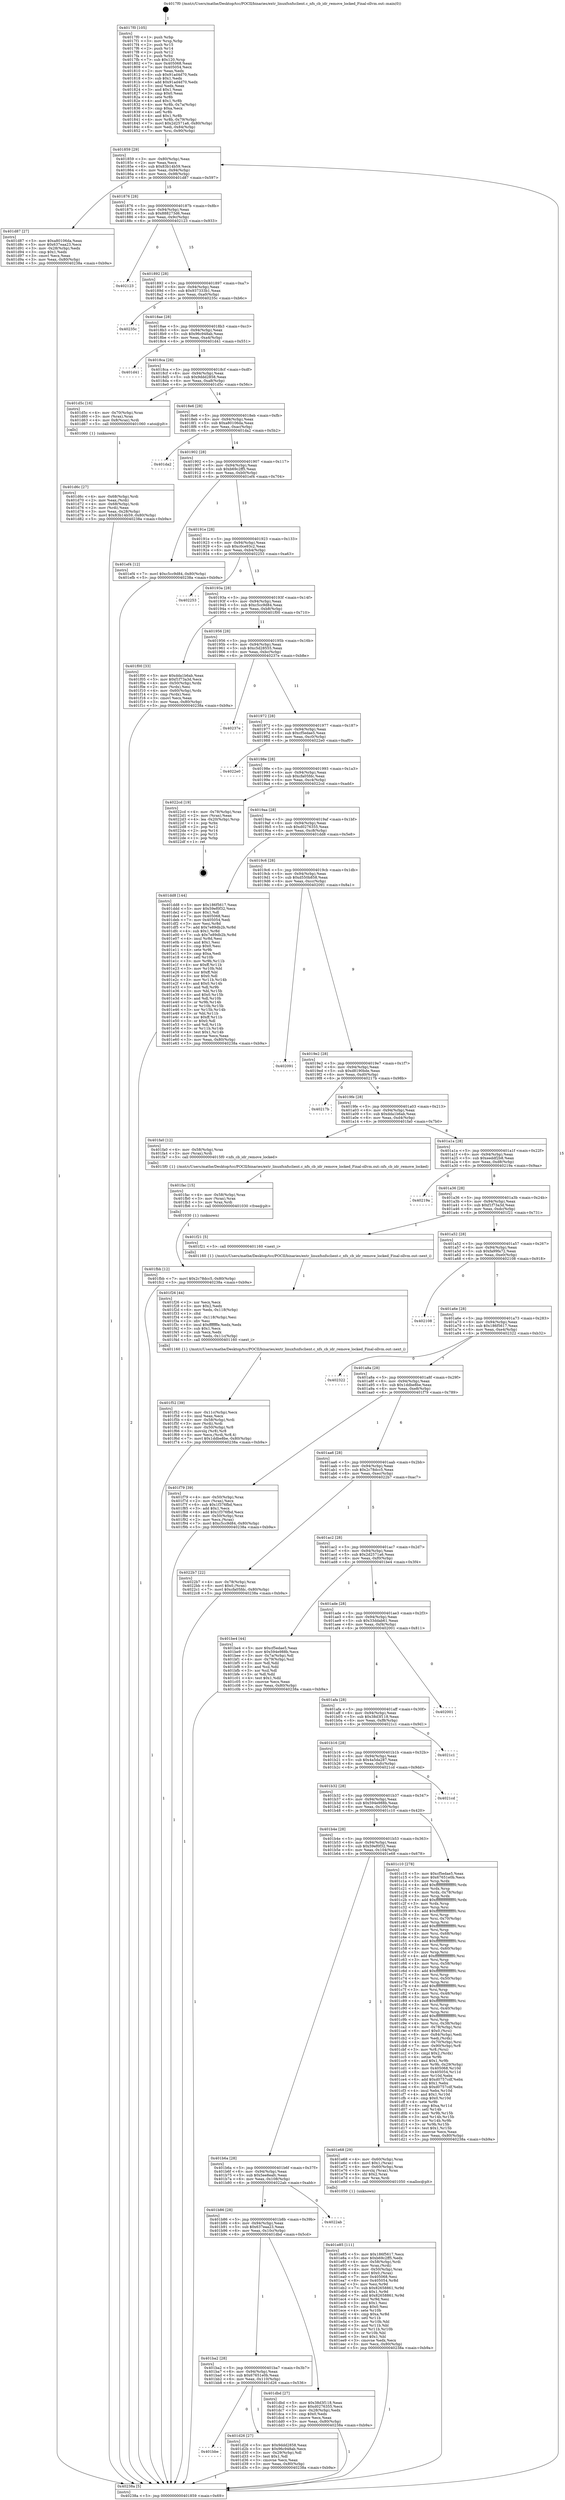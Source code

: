 digraph "0x4017f0" {
  label = "0x4017f0 (/mnt/c/Users/mathe/Desktop/tcc/POCII/binaries/extr_linuxfsnfsclient.c_nfs_cb_idr_remove_locked_Final-ollvm.out::main(0))"
  labelloc = "t"
  node[shape=record]

  Entry [label="",width=0.3,height=0.3,shape=circle,fillcolor=black,style=filled]
  "0x401859" [label="{
     0x401859 [29]\l
     | [instrs]\l
     &nbsp;&nbsp;0x401859 \<+3\>: mov -0x80(%rbp),%eax\l
     &nbsp;&nbsp;0x40185c \<+2\>: mov %eax,%ecx\l
     &nbsp;&nbsp;0x40185e \<+6\>: sub $0x83b14b59,%ecx\l
     &nbsp;&nbsp;0x401864 \<+6\>: mov %eax,-0x94(%rbp)\l
     &nbsp;&nbsp;0x40186a \<+6\>: mov %ecx,-0x98(%rbp)\l
     &nbsp;&nbsp;0x401870 \<+6\>: je 0000000000401d87 \<main+0x597\>\l
  }"]
  "0x401d87" [label="{
     0x401d87 [27]\l
     | [instrs]\l
     &nbsp;&nbsp;0x401d87 \<+5\>: mov $0xa80106da,%eax\l
     &nbsp;&nbsp;0x401d8c \<+5\>: mov $0x637eaa23,%ecx\l
     &nbsp;&nbsp;0x401d91 \<+3\>: mov -0x28(%rbp),%edx\l
     &nbsp;&nbsp;0x401d94 \<+3\>: cmp $0x1,%edx\l
     &nbsp;&nbsp;0x401d97 \<+3\>: cmovl %ecx,%eax\l
     &nbsp;&nbsp;0x401d9a \<+3\>: mov %eax,-0x80(%rbp)\l
     &nbsp;&nbsp;0x401d9d \<+5\>: jmp 000000000040238a \<main+0xb9a\>\l
  }"]
  "0x401876" [label="{
     0x401876 [28]\l
     | [instrs]\l
     &nbsp;&nbsp;0x401876 \<+5\>: jmp 000000000040187b \<main+0x8b\>\l
     &nbsp;&nbsp;0x40187b \<+6\>: mov -0x94(%rbp),%eax\l
     &nbsp;&nbsp;0x401881 \<+5\>: sub $0x888273d6,%eax\l
     &nbsp;&nbsp;0x401886 \<+6\>: mov %eax,-0x9c(%rbp)\l
     &nbsp;&nbsp;0x40188c \<+6\>: je 0000000000402123 \<main+0x933\>\l
  }"]
  Exit [label="",width=0.3,height=0.3,shape=circle,fillcolor=black,style=filled,peripheries=2]
  "0x402123" [label="{
     0x402123\l
  }", style=dashed]
  "0x401892" [label="{
     0x401892 [28]\l
     | [instrs]\l
     &nbsp;&nbsp;0x401892 \<+5\>: jmp 0000000000401897 \<main+0xa7\>\l
     &nbsp;&nbsp;0x401897 \<+6\>: mov -0x94(%rbp),%eax\l
     &nbsp;&nbsp;0x40189d \<+5\>: sub $0x937333b1,%eax\l
     &nbsp;&nbsp;0x4018a2 \<+6\>: mov %eax,-0xa0(%rbp)\l
     &nbsp;&nbsp;0x4018a8 \<+6\>: je 000000000040235c \<main+0xb6c\>\l
  }"]
  "0x401fbb" [label="{
     0x401fbb [12]\l
     | [instrs]\l
     &nbsp;&nbsp;0x401fbb \<+7\>: movl $0x2c78dcc5,-0x80(%rbp)\l
     &nbsp;&nbsp;0x401fc2 \<+5\>: jmp 000000000040238a \<main+0xb9a\>\l
  }"]
  "0x40235c" [label="{
     0x40235c\l
  }", style=dashed]
  "0x4018ae" [label="{
     0x4018ae [28]\l
     | [instrs]\l
     &nbsp;&nbsp;0x4018ae \<+5\>: jmp 00000000004018b3 \<main+0xc3\>\l
     &nbsp;&nbsp;0x4018b3 \<+6\>: mov -0x94(%rbp),%eax\l
     &nbsp;&nbsp;0x4018b9 \<+5\>: sub $0x96c948ab,%eax\l
     &nbsp;&nbsp;0x4018be \<+6\>: mov %eax,-0xa4(%rbp)\l
     &nbsp;&nbsp;0x4018c4 \<+6\>: je 0000000000401d41 \<main+0x551\>\l
  }"]
  "0x401fac" [label="{
     0x401fac [15]\l
     | [instrs]\l
     &nbsp;&nbsp;0x401fac \<+4\>: mov -0x58(%rbp),%rax\l
     &nbsp;&nbsp;0x401fb0 \<+3\>: mov (%rax),%rax\l
     &nbsp;&nbsp;0x401fb3 \<+3\>: mov %rax,%rdi\l
     &nbsp;&nbsp;0x401fb6 \<+5\>: call 0000000000401030 \<free@plt\>\l
     | [calls]\l
     &nbsp;&nbsp;0x401030 \{1\} (unknown)\l
  }"]
  "0x401d41" [label="{
     0x401d41\l
  }", style=dashed]
  "0x4018ca" [label="{
     0x4018ca [28]\l
     | [instrs]\l
     &nbsp;&nbsp;0x4018ca \<+5\>: jmp 00000000004018cf \<main+0xdf\>\l
     &nbsp;&nbsp;0x4018cf \<+6\>: mov -0x94(%rbp),%eax\l
     &nbsp;&nbsp;0x4018d5 \<+5\>: sub $0x9ddd2858,%eax\l
     &nbsp;&nbsp;0x4018da \<+6\>: mov %eax,-0xa8(%rbp)\l
     &nbsp;&nbsp;0x4018e0 \<+6\>: je 0000000000401d5c \<main+0x56c\>\l
  }"]
  "0x401f52" [label="{
     0x401f52 [39]\l
     | [instrs]\l
     &nbsp;&nbsp;0x401f52 \<+6\>: mov -0x11c(%rbp),%ecx\l
     &nbsp;&nbsp;0x401f58 \<+3\>: imul %eax,%ecx\l
     &nbsp;&nbsp;0x401f5b \<+4\>: mov -0x58(%rbp),%rdi\l
     &nbsp;&nbsp;0x401f5f \<+3\>: mov (%rdi),%rdi\l
     &nbsp;&nbsp;0x401f62 \<+4\>: mov -0x50(%rbp),%r8\l
     &nbsp;&nbsp;0x401f66 \<+3\>: movslq (%r8),%r8\l
     &nbsp;&nbsp;0x401f69 \<+4\>: mov %ecx,(%rdi,%r8,4)\l
     &nbsp;&nbsp;0x401f6d \<+7\>: movl $0x1ddbe8be,-0x80(%rbp)\l
     &nbsp;&nbsp;0x401f74 \<+5\>: jmp 000000000040238a \<main+0xb9a\>\l
  }"]
  "0x401d5c" [label="{
     0x401d5c [16]\l
     | [instrs]\l
     &nbsp;&nbsp;0x401d5c \<+4\>: mov -0x70(%rbp),%rax\l
     &nbsp;&nbsp;0x401d60 \<+3\>: mov (%rax),%rax\l
     &nbsp;&nbsp;0x401d63 \<+4\>: mov 0x8(%rax),%rdi\l
     &nbsp;&nbsp;0x401d67 \<+5\>: call 0000000000401060 \<atoi@plt\>\l
     | [calls]\l
     &nbsp;&nbsp;0x401060 \{1\} (unknown)\l
  }"]
  "0x4018e6" [label="{
     0x4018e6 [28]\l
     | [instrs]\l
     &nbsp;&nbsp;0x4018e6 \<+5\>: jmp 00000000004018eb \<main+0xfb\>\l
     &nbsp;&nbsp;0x4018eb \<+6\>: mov -0x94(%rbp),%eax\l
     &nbsp;&nbsp;0x4018f1 \<+5\>: sub $0xa80106da,%eax\l
     &nbsp;&nbsp;0x4018f6 \<+6\>: mov %eax,-0xac(%rbp)\l
     &nbsp;&nbsp;0x4018fc \<+6\>: je 0000000000401da2 \<main+0x5b2\>\l
  }"]
  "0x401f26" [label="{
     0x401f26 [44]\l
     | [instrs]\l
     &nbsp;&nbsp;0x401f26 \<+2\>: xor %ecx,%ecx\l
     &nbsp;&nbsp;0x401f28 \<+5\>: mov $0x2,%edx\l
     &nbsp;&nbsp;0x401f2d \<+6\>: mov %edx,-0x118(%rbp)\l
     &nbsp;&nbsp;0x401f33 \<+1\>: cltd\l
     &nbsp;&nbsp;0x401f34 \<+6\>: mov -0x118(%rbp),%esi\l
     &nbsp;&nbsp;0x401f3a \<+2\>: idiv %esi\l
     &nbsp;&nbsp;0x401f3c \<+6\>: imul $0xfffffffe,%edx,%edx\l
     &nbsp;&nbsp;0x401f42 \<+3\>: sub $0x1,%ecx\l
     &nbsp;&nbsp;0x401f45 \<+2\>: sub %ecx,%edx\l
     &nbsp;&nbsp;0x401f47 \<+6\>: mov %edx,-0x11c(%rbp)\l
     &nbsp;&nbsp;0x401f4d \<+5\>: call 0000000000401160 \<next_i\>\l
     | [calls]\l
     &nbsp;&nbsp;0x401160 \{1\} (/mnt/c/Users/mathe/Desktop/tcc/POCII/binaries/extr_linuxfsnfsclient.c_nfs_cb_idr_remove_locked_Final-ollvm.out::next_i)\l
  }"]
  "0x401da2" [label="{
     0x401da2\l
  }", style=dashed]
  "0x401902" [label="{
     0x401902 [28]\l
     | [instrs]\l
     &nbsp;&nbsp;0x401902 \<+5\>: jmp 0000000000401907 \<main+0x117\>\l
     &nbsp;&nbsp;0x401907 \<+6\>: mov -0x94(%rbp),%eax\l
     &nbsp;&nbsp;0x40190d \<+5\>: sub $0xb69c2ff5,%eax\l
     &nbsp;&nbsp;0x401912 \<+6\>: mov %eax,-0xb0(%rbp)\l
     &nbsp;&nbsp;0x401918 \<+6\>: je 0000000000401ef4 \<main+0x704\>\l
  }"]
  "0x401e85" [label="{
     0x401e85 [111]\l
     | [instrs]\l
     &nbsp;&nbsp;0x401e85 \<+5\>: mov $0x186f5617,%ecx\l
     &nbsp;&nbsp;0x401e8a \<+5\>: mov $0xb69c2ff5,%edx\l
     &nbsp;&nbsp;0x401e8f \<+4\>: mov -0x58(%rbp),%rdi\l
     &nbsp;&nbsp;0x401e93 \<+3\>: mov %rax,(%rdi)\l
     &nbsp;&nbsp;0x401e96 \<+4\>: mov -0x50(%rbp),%rax\l
     &nbsp;&nbsp;0x401e9a \<+6\>: movl $0x0,(%rax)\l
     &nbsp;&nbsp;0x401ea0 \<+7\>: mov 0x405068,%esi\l
     &nbsp;&nbsp;0x401ea7 \<+8\>: mov 0x405054,%r8d\l
     &nbsp;&nbsp;0x401eaf \<+3\>: mov %esi,%r9d\l
     &nbsp;&nbsp;0x401eb2 \<+7\>: sub $0x82658861,%r9d\l
     &nbsp;&nbsp;0x401eb9 \<+4\>: sub $0x1,%r9d\l
     &nbsp;&nbsp;0x401ebd \<+7\>: add $0x82658861,%r9d\l
     &nbsp;&nbsp;0x401ec4 \<+4\>: imul %r9d,%esi\l
     &nbsp;&nbsp;0x401ec8 \<+3\>: and $0x1,%esi\l
     &nbsp;&nbsp;0x401ecb \<+3\>: cmp $0x0,%esi\l
     &nbsp;&nbsp;0x401ece \<+4\>: sete %r10b\l
     &nbsp;&nbsp;0x401ed2 \<+4\>: cmp $0xa,%r8d\l
     &nbsp;&nbsp;0x401ed6 \<+4\>: setl %r11b\l
     &nbsp;&nbsp;0x401eda \<+3\>: mov %r10b,%bl\l
     &nbsp;&nbsp;0x401edd \<+3\>: and %r11b,%bl\l
     &nbsp;&nbsp;0x401ee0 \<+3\>: xor %r11b,%r10b\l
     &nbsp;&nbsp;0x401ee3 \<+3\>: or %r10b,%bl\l
     &nbsp;&nbsp;0x401ee6 \<+3\>: test $0x1,%bl\l
     &nbsp;&nbsp;0x401ee9 \<+3\>: cmovne %edx,%ecx\l
     &nbsp;&nbsp;0x401eec \<+3\>: mov %ecx,-0x80(%rbp)\l
     &nbsp;&nbsp;0x401eef \<+5\>: jmp 000000000040238a \<main+0xb9a\>\l
  }"]
  "0x401ef4" [label="{
     0x401ef4 [12]\l
     | [instrs]\l
     &nbsp;&nbsp;0x401ef4 \<+7\>: movl $0xc5cc9d84,-0x80(%rbp)\l
     &nbsp;&nbsp;0x401efb \<+5\>: jmp 000000000040238a \<main+0xb9a\>\l
  }"]
  "0x40191e" [label="{
     0x40191e [28]\l
     | [instrs]\l
     &nbsp;&nbsp;0x40191e \<+5\>: jmp 0000000000401923 \<main+0x133\>\l
     &nbsp;&nbsp;0x401923 \<+6\>: mov -0x94(%rbp),%eax\l
     &nbsp;&nbsp;0x401929 \<+5\>: sub $0xc0ce93c2,%eax\l
     &nbsp;&nbsp;0x40192e \<+6\>: mov %eax,-0xb4(%rbp)\l
     &nbsp;&nbsp;0x401934 \<+6\>: je 0000000000402253 \<main+0xa63\>\l
  }"]
  "0x401d6c" [label="{
     0x401d6c [27]\l
     | [instrs]\l
     &nbsp;&nbsp;0x401d6c \<+4\>: mov -0x68(%rbp),%rdi\l
     &nbsp;&nbsp;0x401d70 \<+2\>: mov %eax,(%rdi)\l
     &nbsp;&nbsp;0x401d72 \<+4\>: mov -0x68(%rbp),%rdi\l
     &nbsp;&nbsp;0x401d76 \<+2\>: mov (%rdi),%eax\l
     &nbsp;&nbsp;0x401d78 \<+3\>: mov %eax,-0x28(%rbp)\l
     &nbsp;&nbsp;0x401d7b \<+7\>: movl $0x83b14b59,-0x80(%rbp)\l
     &nbsp;&nbsp;0x401d82 \<+5\>: jmp 000000000040238a \<main+0xb9a\>\l
  }"]
  "0x402253" [label="{
     0x402253\l
  }", style=dashed]
  "0x40193a" [label="{
     0x40193a [28]\l
     | [instrs]\l
     &nbsp;&nbsp;0x40193a \<+5\>: jmp 000000000040193f \<main+0x14f\>\l
     &nbsp;&nbsp;0x40193f \<+6\>: mov -0x94(%rbp),%eax\l
     &nbsp;&nbsp;0x401945 \<+5\>: sub $0xc5cc9d84,%eax\l
     &nbsp;&nbsp;0x40194a \<+6\>: mov %eax,-0xb8(%rbp)\l
     &nbsp;&nbsp;0x401950 \<+6\>: je 0000000000401f00 \<main+0x710\>\l
  }"]
  "0x401bbe" [label="{
     0x401bbe\l
  }", style=dashed]
  "0x401f00" [label="{
     0x401f00 [33]\l
     | [instrs]\l
     &nbsp;&nbsp;0x401f00 \<+5\>: mov $0xdda1b6ab,%eax\l
     &nbsp;&nbsp;0x401f05 \<+5\>: mov $0xf1f73a3d,%ecx\l
     &nbsp;&nbsp;0x401f0a \<+4\>: mov -0x50(%rbp),%rdx\l
     &nbsp;&nbsp;0x401f0e \<+2\>: mov (%rdx),%esi\l
     &nbsp;&nbsp;0x401f10 \<+4\>: mov -0x60(%rbp),%rdx\l
     &nbsp;&nbsp;0x401f14 \<+2\>: cmp (%rdx),%esi\l
     &nbsp;&nbsp;0x401f16 \<+3\>: cmovl %ecx,%eax\l
     &nbsp;&nbsp;0x401f19 \<+3\>: mov %eax,-0x80(%rbp)\l
     &nbsp;&nbsp;0x401f1c \<+5\>: jmp 000000000040238a \<main+0xb9a\>\l
  }"]
  "0x401956" [label="{
     0x401956 [28]\l
     | [instrs]\l
     &nbsp;&nbsp;0x401956 \<+5\>: jmp 000000000040195b \<main+0x16b\>\l
     &nbsp;&nbsp;0x40195b \<+6\>: mov -0x94(%rbp),%eax\l
     &nbsp;&nbsp;0x401961 \<+5\>: sub $0xc5d28555,%eax\l
     &nbsp;&nbsp;0x401966 \<+6\>: mov %eax,-0xbc(%rbp)\l
     &nbsp;&nbsp;0x40196c \<+6\>: je 000000000040237e \<main+0xb8e\>\l
  }"]
  "0x401d26" [label="{
     0x401d26 [27]\l
     | [instrs]\l
     &nbsp;&nbsp;0x401d26 \<+5\>: mov $0x9ddd2858,%eax\l
     &nbsp;&nbsp;0x401d2b \<+5\>: mov $0x96c948ab,%ecx\l
     &nbsp;&nbsp;0x401d30 \<+3\>: mov -0x29(%rbp),%dl\l
     &nbsp;&nbsp;0x401d33 \<+3\>: test $0x1,%dl\l
     &nbsp;&nbsp;0x401d36 \<+3\>: cmovne %ecx,%eax\l
     &nbsp;&nbsp;0x401d39 \<+3\>: mov %eax,-0x80(%rbp)\l
     &nbsp;&nbsp;0x401d3c \<+5\>: jmp 000000000040238a \<main+0xb9a\>\l
  }"]
  "0x40237e" [label="{
     0x40237e\l
  }", style=dashed]
  "0x401972" [label="{
     0x401972 [28]\l
     | [instrs]\l
     &nbsp;&nbsp;0x401972 \<+5\>: jmp 0000000000401977 \<main+0x187\>\l
     &nbsp;&nbsp;0x401977 \<+6\>: mov -0x94(%rbp),%eax\l
     &nbsp;&nbsp;0x40197d \<+5\>: sub $0xcf5edae5,%eax\l
     &nbsp;&nbsp;0x401982 \<+6\>: mov %eax,-0xc0(%rbp)\l
     &nbsp;&nbsp;0x401988 \<+6\>: je 00000000004022e0 \<main+0xaf0\>\l
  }"]
  "0x401ba2" [label="{
     0x401ba2 [28]\l
     | [instrs]\l
     &nbsp;&nbsp;0x401ba2 \<+5\>: jmp 0000000000401ba7 \<main+0x3b7\>\l
     &nbsp;&nbsp;0x401ba7 \<+6\>: mov -0x94(%rbp),%eax\l
     &nbsp;&nbsp;0x401bad \<+5\>: sub $0x67651e0b,%eax\l
     &nbsp;&nbsp;0x401bb2 \<+6\>: mov %eax,-0x110(%rbp)\l
     &nbsp;&nbsp;0x401bb8 \<+6\>: je 0000000000401d26 \<main+0x536\>\l
  }"]
  "0x4022e0" [label="{
     0x4022e0\l
  }", style=dashed]
  "0x40198e" [label="{
     0x40198e [28]\l
     | [instrs]\l
     &nbsp;&nbsp;0x40198e \<+5\>: jmp 0000000000401993 \<main+0x1a3\>\l
     &nbsp;&nbsp;0x401993 \<+6\>: mov -0x94(%rbp),%eax\l
     &nbsp;&nbsp;0x401999 \<+5\>: sub $0xcfa05fdc,%eax\l
     &nbsp;&nbsp;0x40199e \<+6\>: mov %eax,-0xc4(%rbp)\l
     &nbsp;&nbsp;0x4019a4 \<+6\>: je 00000000004022cd \<main+0xadd\>\l
  }"]
  "0x401dbd" [label="{
     0x401dbd [27]\l
     | [instrs]\l
     &nbsp;&nbsp;0x401dbd \<+5\>: mov $0x38d3f118,%eax\l
     &nbsp;&nbsp;0x401dc2 \<+5\>: mov $0xd0276355,%ecx\l
     &nbsp;&nbsp;0x401dc7 \<+3\>: mov -0x28(%rbp),%edx\l
     &nbsp;&nbsp;0x401dca \<+3\>: cmp $0x0,%edx\l
     &nbsp;&nbsp;0x401dcd \<+3\>: cmove %ecx,%eax\l
     &nbsp;&nbsp;0x401dd0 \<+3\>: mov %eax,-0x80(%rbp)\l
     &nbsp;&nbsp;0x401dd3 \<+5\>: jmp 000000000040238a \<main+0xb9a\>\l
  }"]
  "0x4022cd" [label="{
     0x4022cd [19]\l
     | [instrs]\l
     &nbsp;&nbsp;0x4022cd \<+4\>: mov -0x78(%rbp),%rax\l
     &nbsp;&nbsp;0x4022d1 \<+2\>: mov (%rax),%eax\l
     &nbsp;&nbsp;0x4022d3 \<+4\>: lea -0x20(%rbp),%rsp\l
     &nbsp;&nbsp;0x4022d7 \<+1\>: pop %rbx\l
     &nbsp;&nbsp;0x4022d8 \<+2\>: pop %r12\l
     &nbsp;&nbsp;0x4022da \<+2\>: pop %r14\l
     &nbsp;&nbsp;0x4022dc \<+2\>: pop %r15\l
     &nbsp;&nbsp;0x4022de \<+1\>: pop %rbp\l
     &nbsp;&nbsp;0x4022df \<+1\>: ret\l
  }"]
  "0x4019aa" [label="{
     0x4019aa [28]\l
     | [instrs]\l
     &nbsp;&nbsp;0x4019aa \<+5\>: jmp 00000000004019af \<main+0x1bf\>\l
     &nbsp;&nbsp;0x4019af \<+6\>: mov -0x94(%rbp),%eax\l
     &nbsp;&nbsp;0x4019b5 \<+5\>: sub $0xd0276355,%eax\l
     &nbsp;&nbsp;0x4019ba \<+6\>: mov %eax,-0xc8(%rbp)\l
     &nbsp;&nbsp;0x4019c0 \<+6\>: je 0000000000401dd8 \<main+0x5e8\>\l
  }"]
  "0x401b86" [label="{
     0x401b86 [28]\l
     | [instrs]\l
     &nbsp;&nbsp;0x401b86 \<+5\>: jmp 0000000000401b8b \<main+0x39b\>\l
     &nbsp;&nbsp;0x401b8b \<+6\>: mov -0x94(%rbp),%eax\l
     &nbsp;&nbsp;0x401b91 \<+5\>: sub $0x637eaa23,%eax\l
     &nbsp;&nbsp;0x401b96 \<+6\>: mov %eax,-0x10c(%rbp)\l
     &nbsp;&nbsp;0x401b9c \<+6\>: je 0000000000401dbd \<main+0x5cd\>\l
  }"]
  "0x401dd8" [label="{
     0x401dd8 [144]\l
     | [instrs]\l
     &nbsp;&nbsp;0x401dd8 \<+5\>: mov $0x186f5617,%eax\l
     &nbsp;&nbsp;0x401ddd \<+5\>: mov $0x59ef0f32,%ecx\l
     &nbsp;&nbsp;0x401de2 \<+2\>: mov $0x1,%dl\l
     &nbsp;&nbsp;0x401de4 \<+7\>: mov 0x405068,%esi\l
     &nbsp;&nbsp;0x401deb \<+7\>: mov 0x405054,%edi\l
     &nbsp;&nbsp;0x401df2 \<+3\>: mov %esi,%r8d\l
     &nbsp;&nbsp;0x401df5 \<+7\>: add $0x7e89db2b,%r8d\l
     &nbsp;&nbsp;0x401dfc \<+4\>: sub $0x1,%r8d\l
     &nbsp;&nbsp;0x401e00 \<+7\>: sub $0x7e89db2b,%r8d\l
     &nbsp;&nbsp;0x401e07 \<+4\>: imul %r8d,%esi\l
     &nbsp;&nbsp;0x401e0b \<+3\>: and $0x1,%esi\l
     &nbsp;&nbsp;0x401e0e \<+3\>: cmp $0x0,%esi\l
     &nbsp;&nbsp;0x401e11 \<+4\>: sete %r9b\l
     &nbsp;&nbsp;0x401e15 \<+3\>: cmp $0xa,%edi\l
     &nbsp;&nbsp;0x401e18 \<+4\>: setl %r10b\l
     &nbsp;&nbsp;0x401e1c \<+3\>: mov %r9b,%r11b\l
     &nbsp;&nbsp;0x401e1f \<+4\>: xor $0xff,%r11b\l
     &nbsp;&nbsp;0x401e23 \<+3\>: mov %r10b,%bl\l
     &nbsp;&nbsp;0x401e26 \<+3\>: xor $0xff,%bl\l
     &nbsp;&nbsp;0x401e29 \<+3\>: xor $0x0,%dl\l
     &nbsp;&nbsp;0x401e2c \<+3\>: mov %r11b,%r14b\l
     &nbsp;&nbsp;0x401e2f \<+4\>: and $0x0,%r14b\l
     &nbsp;&nbsp;0x401e33 \<+3\>: and %dl,%r9b\l
     &nbsp;&nbsp;0x401e36 \<+3\>: mov %bl,%r15b\l
     &nbsp;&nbsp;0x401e39 \<+4\>: and $0x0,%r15b\l
     &nbsp;&nbsp;0x401e3d \<+3\>: and %dl,%r10b\l
     &nbsp;&nbsp;0x401e40 \<+3\>: or %r9b,%r14b\l
     &nbsp;&nbsp;0x401e43 \<+3\>: or %r10b,%r15b\l
     &nbsp;&nbsp;0x401e46 \<+3\>: xor %r15b,%r14b\l
     &nbsp;&nbsp;0x401e49 \<+3\>: or %bl,%r11b\l
     &nbsp;&nbsp;0x401e4c \<+4\>: xor $0xff,%r11b\l
     &nbsp;&nbsp;0x401e50 \<+3\>: or $0x0,%dl\l
     &nbsp;&nbsp;0x401e53 \<+3\>: and %dl,%r11b\l
     &nbsp;&nbsp;0x401e56 \<+3\>: or %r11b,%r14b\l
     &nbsp;&nbsp;0x401e59 \<+4\>: test $0x1,%r14b\l
     &nbsp;&nbsp;0x401e5d \<+3\>: cmovne %ecx,%eax\l
     &nbsp;&nbsp;0x401e60 \<+3\>: mov %eax,-0x80(%rbp)\l
     &nbsp;&nbsp;0x401e63 \<+5\>: jmp 000000000040238a \<main+0xb9a\>\l
  }"]
  "0x4019c6" [label="{
     0x4019c6 [28]\l
     | [instrs]\l
     &nbsp;&nbsp;0x4019c6 \<+5\>: jmp 00000000004019cb \<main+0x1db\>\l
     &nbsp;&nbsp;0x4019cb \<+6\>: mov -0x94(%rbp),%eax\l
     &nbsp;&nbsp;0x4019d1 \<+5\>: sub $0xd550b858,%eax\l
     &nbsp;&nbsp;0x4019d6 \<+6\>: mov %eax,-0xcc(%rbp)\l
     &nbsp;&nbsp;0x4019dc \<+6\>: je 0000000000402091 \<main+0x8a1\>\l
  }"]
  "0x4022ab" [label="{
     0x4022ab\l
  }", style=dashed]
  "0x402091" [label="{
     0x402091\l
  }", style=dashed]
  "0x4019e2" [label="{
     0x4019e2 [28]\l
     | [instrs]\l
     &nbsp;&nbsp;0x4019e2 \<+5\>: jmp 00000000004019e7 \<main+0x1f7\>\l
     &nbsp;&nbsp;0x4019e7 \<+6\>: mov -0x94(%rbp),%eax\l
     &nbsp;&nbsp;0x4019ed \<+5\>: sub $0xd8190bde,%eax\l
     &nbsp;&nbsp;0x4019f2 \<+6\>: mov %eax,-0xd0(%rbp)\l
     &nbsp;&nbsp;0x4019f8 \<+6\>: je 000000000040217b \<main+0x98b\>\l
  }"]
  "0x401b6a" [label="{
     0x401b6a [28]\l
     | [instrs]\l
     &nbsp;&nbsp;0x401b6a \<+5\>: jmp 0000000000401b6f \<main+0x37f\>\l
     &nbsp;&nbsp;0x401b6f \<+6\>: mov -0x94(%rbp),%eax\l
     &nbsp;&nbsp;0x401b75 \<+5\>: sub $0x5ee8eafc,%eax\l
     &nbsp;&nbsp;0x401b7a \<+6\>: mov %eax,-0x108(%rbp)\l
     &nbsp;&nbsp;0x401b80 \<+6\>: je 00000000004022ab \<main+0xabb\>\l
  }"]
  "0x40217b" [label="{
     0x40217b\l
  }", style=dashed]
  "0x4019fe" [label="{
     0x4019fe [28]\l
     | [instrs]\l
     &nbsp;&nbsp;0x4019fe \<+5\>: jmp 0000000000401a03 \<main+0x213\>\l
     &nbsp;&nbsp;0x401a03 \<+6\>: mov -0x94(%rbp),%eax\l
     &nbsp;&nbsp;0x401a09 \<+5\>: sub $0xdda1b6ab,%eax\l
     &nbsp;&nbsp;0x401a0e \<+6\>: mov %eax,-0xd4(%rbp)\l
     &nbsp;&nbsp;0x401a14 \<+6\>: je 0000000000401fa0 \<main+0x7b0\>\l
  }"]
  "0x401e68" [label="{
     0x401e68 [29]\l
     | [instrs]\l
     &nbsp;&nbsp;0x401e68 \<+4\>: mov -0x60(%rbp),%rax\l
     &nbsp;&nbsp;0x401e6c \<+6\>: movl $0x1,(%rax)\l
     &nbsp;&nbsp;0x401e72 \<+4\>: mov -0x60(%rbp),%rax\l
     &nbsp;&nbsp;0x401e76 \<+3\>: movslq (%rax),%rax\l
     &nbsp;&nbsp;0x401e79 \<+4\>: shl $0x2,%rax\l
     &nbsp;&nbsp;0x401e7d \<+3\>: mov %rax,%rdi\l
     &nbsp;&nbsp;0x401e80 \<+5\>: call 0000000000401050 \<malloc@plt\>\l
     | [calls]\l
     &nbsp;&nbsp;0x401050 \{1\} (unknown)\l
  }"]
  "0x401fa0" [label="{
     0x401fa0 [12]\l
     | [instrs]\l
     &nbsp;&nbsp;0x401fa0 \<+4\>: mov -0x58(%rbp),%rax\l
     &nbsp;&nbsp;0x401fa4 \<+3\>: mov (%rax),%rdi\l
     &nbsp;&nbsp;0x401fa7 \<+5\>: call 00000000004015f0 \<nfs_cb_idr_remove_locked\>\l
     | [calls]\l
     &nbsp;&nbsp;0x4015f0 \{1\} (/mnt/c/Users/mathe/Desktop/tcc/POCII/binaries/extr_linuxfsnfsclient.c_nfs_cb_idr_remove_locked_Final-ollvm.out::nfs_cb_idr_remove_locked)\l
  }"]
  "0x401a1a" [label="{
     0x401a1a [28]\l
     | [instrs]\l
     &nbsp;&nbsp;0x401a1a \<+5\>: jmp 0000000000401a1f \<main+0x22f\>\l
     &nbsp;&nbsp;0x401a1f \<+6\>: mov -0x94(%rbp),%eax\l
     &nbsp;&nbsp;0x401a25 \<+5\>: sub $0xeeddf2b8,%eax\l
     &nbsp;&nbsp;0x401a2a \<+6\>: mov %eax,-0xd8(%rbp)\l
     &nbsp;&nbsp;0x401a30 \<+6\>: je 000000000040219a \<main+0x9aa\>\l
  }"]
  "0x401b4e" [label="{
     0x401b4e [28]\l
     | [instrs]\l
     &nbsp;&nbsp;0x401b4e \<+5\>: jmp 0000000000401b53 \<main+0x363\>\l
     &nbsp;&nbsp;0x401b53 \<+6\>: mov -0x94(%rbp),%eax\l
     &nbsp;&nbsp;0x401b59 \<+5\>: sub $0x59ef0f32,%eax\l
     &nbsp;&nbsp;0x401b5e \<+6\>: mov %eax,-0x104(%rbp)\l
     &nbsp;&nbsp;0x401b64 \<+6\>: je 0000000000401e68 \<main+0x678\>\l
  }"]
  "0x40219a" [label="{
     0x40219a\l
  }", style=dashed]
  "0x401a36" [label="{
     0x401a36 [28]\l
     | [instrs]\l
     &nbsp;&nbsp;0x401a36 \<+5\>: jmp 0000000000401a3b \<main+0x24b\>\l
     &nbsp;&nbsp;0x401a3b \<+6\>: mov -0x94(%rbp),%eax\l
     &nbsp;&nbsp;0x401a41 \<+5\>: sub $0xf1f73a3d,%eax\l
     &nbsp;&nbsp;0x401a46 \<+6\>: mov %eax,-0xdc(%rbp)\l
     &nbsp;&nbsp;0x401a4c \<+6\>: je 0000000000401f21 \<main+0x731\>\l
  }"]
  "0x401c10" [label="{
     0x401c10 [278]\l
     | [instrs]\l
     &nbsp;&nbsp;0x401c10 \<+5\>: mov $0xcf5edae5,%eax\l
     &nbsp;&nbsp;0x401c15 \<+5\>: mov $0x67651e0b,%ecx\l
     &nbsp;&nbsp;0x401c1a \<+3\>: mov %rsp,%rdx\l
     &nbsp;&nbsp;0x401c1d \<+4\>: add $0xfffffffffffffff0,%rdx\l
     &nbsp;&nbsp;0x401c21 \<+3\>: mov %rdx,%rsp\l
     &nbsp;&nbsp;0x401c24 \<+4\>: mov %rdx,-0x78(%rbp)\l
     &nbsp;&nbsp;0x401c28 \<+3\>: mov %rsp,%rdx\l
     &nbsp;&nbsp;0x401c2b \<+4\>: add $0xfffffffffffffff0,%rdx\l
     &nbsp;&nbsp;0x401c2f \<+3\>: mov %rdx,%rsp\l
     &nbsp;&nbsp;0x401c32 \<+3\>: mov %rsp,%rsi\l
     &nbsp;&nbsp;0x401c35 \<+4\>: add $0xfffffffffffffff0,%rsi\l
     &nbsp;&nbsp;0x401c39 \<+3\>: mov %rsi,%rsp\l
     &nbsp;&nbsp;0x401c3c \<+4\>: mov %rsi,-0x70(%rbp)\l
     &nbsp;&nbsp;0x401c40 \<+3\>: mov %rsp,%rsi\l
     &nbsp;&nbsp;0x401c43 \<+4\>: add $0xfffffffffffffff0,%rsi\l
     &nbsp;&nbsp;0x401c47 \<+3\>: mov %rsi,%rsp\l
     &nbsp;&nbsp;0x401c4a \<+4\>: mov %rsi,-0x68(%rbp)\l
     &nbsp;&nbsp;0x401c4e \<+3\>: mov %rsp,%rsi\l
     &nbsp;&nbsp;0x401c51 \<+4\>: add $0xfffffffffffffff0,%rsi\l
     &nbsp;&nbsp;0x401c55 \<+3\>: mov %rsi,%rsp\l
     &nbsp;&nbsp;0x401c58 \<+4\>: mov %rsi,-0x60(%rbp)\l
     &nbsp;&nbsp;0x401c5c \<+3\>: mov %rsp,%rsi\l
     &nbsp;&nbsp;0x401c5f \<+4\>: add $0xfffffffffffffff0,%rsi\l
     &nbsp;&nbsp;0x401c63 \<+3\>: mov %rsi,%rsp\l
     &nbsp;&nbsp;0x401c66 \<+4\>: mov %rsi,-0x58(%rbp)\l
     &nbsp;&nbsp;0x401c6a \<+3\>: mov %rsp,%rsi\l
     &nbsp;&nbsp;0x401c6d \<+4\>: add $0xfffffffffffffff0,%rsi\l
     &nbsp;&nbsp;0x401c71 \<+3\>: mov %rsi,%rsp\l
     &nbsp;&nbsp;0x401c74 \<+4\>: mov %rsi,-0x50(%rbp)\l
     &nbsp;&nbsp;0x401c78 \<+3\>: mov %rsp,%rsi\l
     &nbsp;&nbsp;0x401c7b \<+4\>: add $0xfffffffffffffff0,%rsi\l
     &nbsp;&nbsp;0x401c7f \<+3\>: mov %rsi,%rsp\l
     &nbsp;&nbsp;0x401c82 \<+4\>: mov %rsi,-0x48(%rbp)\l
     &nbsp;&nbsp;0x401c86 \<+3\>: mov %rsp,%rsi\l
     &nbsp;&nbsp;0x401c89 \<+4\>: add $0xfffffffffffffff0,%rsi\l
     &nbsp;&nbsp;0x401c8d \<+3\>: mov %rsi,%rsp\l
     &nbsp;&nbsp;0x401c90 \<+4\>: mov %rsi,-0x40(%rbp)\l
     &nbsp;&nbsp;0x401c94 \<+3\>: mov %rsp,%rsi\l
     &nbsp;&nbsp;0x401c97 \<+4\>: add $0xfffffffffffffff0,%rsi\l
     &nbsp;&nbsp;0x401c9b \<+3\>: mov %rsi,%rsp\l
     &nbsp;&nbsp;0x401c9e \<+4\>: mov %rsi,-0x38(%rbp)\l
     &nbsp;&nbsp;0x401ca2 \<+4\>: mov -0x78(%rbp),%rsi\l
     &nbsp;&nbsp;0x401ca6 \<+6\>: movl $0x0,(%rsi)\l
     &nbsp;&nbsp;0x401cac \<+6\>: mov -0x84(%rbp),%edi\l
     &nbsp;&nbsp;0x401cb2 \<+2\>: mov %edi,(%rdx)\l
     &nbsp;&nbsp;0x401cb4 \<+4\>: mov -0x70(%rbp),%rsi\l
     &nbsp;&nbsp;0x401cb8 \<+7\>: mov -0x90(%rbp),%r8\l
     &nbsp;&nbsp;0x401cbf \<+3\>: mov %r8,(%rsi)\l
     &nbsp;&nbsp;0x401cc2 \<+3\>: cmpl $0x2,(%rdx)\l
     &nbsp;&nbsp;0x401cc5 \<+4\>: setne %r9b\l
     &nbsp;&nbsp;0x401cc9 \<+4\>: and $0x1,%r9b\l
     &nbsp;&nbsp;0x401ccd \<+4\>: mov %r9b,-0x29(%rbp)\l
     &nbsp;&nbsp;0x401cd1 \<+8\>: mov 0x405068,%r10d\l
     &nbsp;&nbsp;0x401cd9 \<+8\>: mov 0x405054,%r11d\l
     &nbsp;&nbsp;0x401ce1 \<+3\>: mov %r10d,%ebx\l
     &nbsp;&nbsp;0x401ce4 \<+6\>: add $0xd0757cdf,%ebx\l
     &nbsp;&nbsp;0x401cea \<+3\>: sub $0x1,%ebx\l
     &nbsp;&nbsp;0x401ced \<+6\>: sub $0xd0757cdf,%ebx\l
     &nbsp;&nbsp;0x401cf3 \<+4\>: imul %ebx,%r10d\l
     &nbsp;&nbsp;0x401cf7 \<+4\>: and $0x1,%r10d\l
     &nbsp;&nbsp;0x401cfb \<+4\>: cmp $0x0,%r10d\l
     &nbsp;&nbsp;0x401cff \<+4\>: sete %r9b\l
     &nbsp;&nbsp;0x401d03 \<+4\>: cmp $0xa,%r11d\l
     &nbsp;&nbsp;0x401d07 \<+4\>: setl %r14b\l
     &nbsp;&nbsp;0x401d0b \<+3\>: mov %r9b,%r15b\l
     &nbsp;&nbsp;0x401d0e \<+3\>: and %r14b,%r15b\l
     &nbsp;&nbsp;0x401d11 \<+3\>: xor %r14b,%r9b\l
     &nbsp;&nbsp;0x401d14 \<+3\>: or %r9b,%r15b\l
     &nbsp;&nbsp;0x401d17 \<+4\>: test $0x1,%r15b\l
     &nbsp;&nbsp;0x401d1b \<+3\>: cmovne %ecx,%eax\l
     &nbsp;&nbsp;0x401d1e \<+3\>: mov %eax,-0x80(%rbp)\l
     &nbsp;&nbsp;0x401d21 \<+5\>: jmp 000000000040238a \<main+0xb9a\>\l
  }"]
  "0x401f21" [label="{
     0x401f21 [5]\l
     | [instrs]\l
     &nbsp;&nbsp;0x401f21 \<+5\>: call 0000000000401160 \<next_i\>\l
     | [calls]\l
     &nbsp;&nbsp;0x401160 \{1\} (/mnt/c/Users/mathe/Desktop/tcc/POCII/binaries/extr_linuxfsnfsclient.c_nfs_cb_idr_remove_locked_Final-ollvm.out::next_i)\l
  }"]
  "0x401a52" [label="{
     0x401a52 [28]\l
     | [instrs]\l
     &nbsp;&nbsp;0x401a52 \<+5\>: jmp 0000000000401a57 \<main+0x267\>\l
     &nbsp;&nbsp;0x401a57 \<+6\>: mov -0x94(%rbp),%eax\l
     &nbsp;&nbsp;0x401a5d \<+5\>: sub $0xfa99fa72,%eax\l
     &nbsp;&nbsp;0x401a62 \<+6\>: mov %eax,-0xe0(%rbp)\l
     &nbsp;&nbsp;0x401a68 \<+6\>: je 0000000000402108 \<main+0x918\>\l
  }"]
  "0x401b32" [label="{
     0x401b32 [28]\l
     | [instrs]\l
     &nbsp;&nbsp;0x401b32 \<+5\>: jmp 0000000000401b37 \<main+0x347\>\l
     &nbsp;&nbsp;0x401b37 \<+6\>: mov -0x94(%rbp),%eax\l
     &nbsp;&nbsp;0x401b3d \<+5\>: sub $0x594e988b,%eax\l
     &nbsp;&nbsp;0x401b42 \<+6\>: mov %eax,-0x100(%rbp)\l
     &nbsp;&nbsp;0x401b48 \<+6\>: je 0000000000401c10 \<main+0x420\>\l
  }"]
  "0x402108" [label="{
     0x402108\l
  }", style=dashed]
  "0x401a6e" [label="{
     0x401a6e [28]\l
     | [instrs]\l
     &nbsp;&nbsp;0x401a6e \<+5\>: jmp 0000000000401a73 \<main+0x283\>\l
     &nbsp;&nbsp;0x401a73 \<+6\>: mov -0x94(%rbp),%eax\l
     &nbsp;&nbsp;0x401a79 \<+5\>: sub $0x186f5617,%eax\l
     &nbsp;&nbsp;0x401a7e \<+6\>: mov %eax,-0xe4(%rbp)\l
     &nbsp;&nbsp;0x401a84 \<+6\>: je 0000000000402322 \<main+0xb32\>\l
  }"]
  "0x4021cd" [label="{
     0x4021cd\l
  }", style=dashed]
  "0x402322" [label="{
     0x402322\l
  }", style=dashed]
  "0x401a8a" [label="{
     0x401a8a [28]\l
     | [instrs]\l
     &nbsp;&nbsp;0x401a8a \<+5\>: jmp 0000000000401a8f \<main+0x29f\>\l
     &nbsp;&nbsp;0x401a8f \<+6\>: mov -0x94(%rbp),%eax\l
     &nbsp;&nbsp;0x401a95 \<+5\>: sub $0x1ddbe8be,%eax\l
     &nbsp;&nbsp;0x401a9a \<+6\>: mov %eax,-0xe8(%rbp)\l
     &nbsp;&nbsp;0x401aa0 \<+6\>: je 0000000000401f79 \<main+0x789\>\l
  }"]
  "0x401b16" [label="{
     0x401b16 [28]\l
     | [instrs]\l
     &nbsp;&nbsp;0x401b16 \<+5\>: jmp 0000000000401b1b \<main+0x32b\>\l
     &nbsp;&nbsp;0x401b1b \<+6\>: mov -0x94(%rbp),%eax\l
     &nbsp;&nbsp;0x401b21 \<+5\>: sub $0x4a5da287,%eax\l
     &nbsp;&nbsp;0x401b26 \<+6\>: mov %eax,-0xfc(%rbp)\l
     &nbsp;&nbsp;0x401b2c \<+6\>: je 00000000004021cd \<main+0x9dd\>\l
  }"]
  "0x401f79" [label="{
     0x401f79 [39]\l
     | [instrs]\l
     &nbsp;&nbsp;0x401f79 \<+4\>: mov -0x50(%rbp),%rax\l
     &nbsp;&nbsp;0x401f7d \<+2\>: mov (%rax),%ecx\l
     &nbsp;&nbsp;0x401f7f \<+6\>: sub $0x1f376fbd,%ecx\l
     &nbsp;&nbsp;0x401f85 \<+3\>: add $0x1,%ecx\l
     &nbsp;&nbsp;0x401f88 \<+6\>: add $0x1f376fbd,%ecx\l
     &nbsp;&nbsp;0x401f8e \<+4\>: mov -0x50(%rbp),%rax\l
     &nbsp;&nbsp;0x401f92 \<+2\>: mov %ecx,(%rax)\l
     &nbsp;&nbsp;0x401f94 \<+7\>: movl $0xc5cc9d84,-0x80(%rbp)\l
     &nbsp;&nbsp;0x401f9b \<+5\>: jmp 000000000040238a \<main+0xb9a\>\l
  }"]
  "0x401aa6" [label="{
     0x401aa6 [28]\l
     | [instrs]\l
     &nbsp;&nbsp;0x401aa6 \<+5\>: jmp 0000000000401aab \<main+0x2bb\>\l
     &nbsp;&nbsp;0x401aab \<+6\>: mov -0x94(%rbp),%eax\l
     &nbsp;&nbsp;0x401ab1 \<+5\>: sub $0x2c78dcc5,%eax\l
     &nbsp;&nbsp;0x401ab6 \<+6\>: mov %eax,-0xec(%rbp)\l
     &nbsp;&nbsp;0x401abc \<+6\>: je 00000000004022b7 \<main+0xac7\>\l
  }"]
  "0x4021c1" [label="{
     0x4021c1\l
  }", style=dashed]
  "0x4022b7" [label="{
     0x4022b7 [22]\l
     | [instrs]\l
     &nbsp;&nbsp;0x4022b7 \<+4\>: mov -0x78(%rbp),%rax\l
     &nbsp;&nbsp;0x4022bb \<+6\>: movl $0x0,(%rax)\l
     &nbsp;&nbsp;0x4022c1 \<+7\>: movl $0xcfa05fdc,-0x80(%rbp)\l
     &nbsp;&nbsp;0x4022c8 \<+5\>: jmp 000000000040238a \<main+0xb9a\>\l
  }"]
  "0x401ac2" [label="{
     0x401ac2 [28]\l
     | [instrs]\l
     &nbsp;&nbsp;0x401ac2 \<+5\>: jmp 0000000000401ac7 \<main+0x2d7\>\l
     &nbsp;&nbsp;0x401ac7 \<+6\>: mov -0x94(%rbp),%eax\l
     &nbsp;&nbsp;0x401acd \<+5\>: sub $0x2d2571a6,%eax\l
     &nbsp;&nbsp;0x401ad2 \<+6\>: mov %eax,-0xf0(%rbp)\l
     &nbsp;&nbsp;0x401ad8 \<+6\>: je 0000000000401be4 \<main+0x3f4\>\l
  }"]
  "0x401afa" [label="{
     0x401afa [28]\l
     | [instrs]\l
     &nbsp;&nbsp;0x401afa \<+5\>: jmp 0000000000401aff \<main+0x30f\>\l
     &nbsp;&nbsp;0x401aff \<+6\>: mov -0x94(%rbp),%eax\l
     &nbsp;&nbsp;0x401b05 \<+5\>: sub $0x38d3f118,%eax\l
     &nbsp;&nbsp;0x401b0a \<+6\>: mov %eax,-0xf8(%rbp)\l
     &nbsp;&nbsp;0x401b10 \<+6\>: je 00000000004021c1 \<main+0x9d1\>\l
  }"]
  "0x401be4" [label="{
     0x401be4 [44]\l
     | [instrs]\l
     &nbsp;&nbsp;0x401be4 \<+5\>: mov $0xcf5edae5,%eax\l
     &nbsp;&nbsp;0x401be9 \<+5\>: mov $0x594e988b,%ecx\l
     &nbsp;&nbsp;0x401bee \<+3\>: mov -0x7a(%rbp),%dl\l
     &nbsp;&nbsp;0x401bf1 \<+4\>: mov -0x79(%rbp),%sil\l
     &nbsp;&nbsp;0x401bf5 \<+3\>: mov %dl,%dil\l
     &nbsp;&nbsp;0x401bf8 \<+3\>: and %sil,%dil\l
     &nbsp;&nbsp;0x401bfb \<+3\>: xor %sil,%dl\l
     &nbsp;&nbsp;0x401bfe \<+3\>: or %dl,%dil\l
     &nbsp;&nbsp;0x401c01 \<+4\>: test $0x1,%dil\l
     &nbsp;&nbsp;0x401c05 \<+3\>: cmovne %ecx,%eax\l
     &nbsp;&nbsp;0x401c08 \<+3\>: mov %eax,-0x80(%rbp)\l
     &nbsp;&nbsp;0x401c0b \<+5\>: jmp 000000000040238a \<main+0xb9a\>\l
  }"]
  "0x401ade" [label="{
     0x401ade [28]\l
     | [instrs]\l
     &nbsp;&nbsp;0x401ade \<+5\>: jmp 0000000000401ae3 \<main+0x2f3\>\l
     &nbsp;&nbsp;0x401ae3 \<+6\>: mov -0x94(%rbp),%eax\l
     &nbsp;&nbsp;0x401ae9 \<+5\>: sub $0x33ddab61,%eax\l
     &nbsp;&nbsp;0x401aee \<+6\>: mov %eax,-0xf4(%rbp)\l
     &nbsp;&nbsp;0x401af4 \<+6\>: je 0000000000402001 \<main+0x811\>\l
  }"]
  "0x40238a" [label="{
     0x40238a [5]\l
     | [instrs]\l
     &nbsp;&nbsp;0x40238a \<+5\>: jmp 0000000000401859 \<main+0x69\>\l
  }"]
  "0x4017f0" [label="{
     0x4017f0 [105]\l
     | [instrs]\l
     &nbsp;&nbsp;0x4017f0 \<+1\>: push %rbp\l
     &nbsp;&nbsp;0x4017f1 \<+3\>: mov %rsp,%rbp\l
     &nbsp;&nbsp;0x4017f4 \<+2\>: push %r15\l
     &nbsp;&nbsp;0x4017f6 \<+2\>: push %r14\l
     &nbsp;&nbsp;0x4017f8 \<+2\>: push %r12\l
     &nbsp;&nbsp;0x4017fa \<+1\>: push %rbx\l
     &nbsp;&nbsp;0x4017fb \<+7\>: sub $0x120,%rsp\l
     &nbsp;&nbsp;0x401802 \<+7\>: mov 0x405068,%eax\l
     &nbsp;&nbsp;0x401809 \<+7\>: mov 0x405054,%ecx\l
     &nbsp;&nbsp;0x401810 \<+2\>: mov %eax,%edx\l
     &nbsp;&nbsp;0x401812 \<+6\>: sub $0x91ad4d70,%edx\l
     &nbsp;&nbsp;0x401818 \<+3\>: sub $0x1,%edx\l
     &nbsp;&nbsp;0x40181b \<+6\>: add $0x91ad4d70,%edx\l
     &nbsp;&nbsp;0x401821 \<+3\>: imul %edx,%eax\l
     &nbsp;&nbsp;0x401824 \<+3\>: and $0x1,%eax\l
     &nbsp;&nbsp;0x401827 \<+3\>: cmp $0x0,%eax\l
     &nbsp;&nbsp;0x40182a \<+4\>: sete %r8b\l
     &nbsp;&nbsp;0x40182e \<+4\>: and $0x1,%r8b\l
     &nbsp;&nbsp;0x401832 \<+4\>: mov %r8b,-0x7a(%rbp)\l
     &nbsp;&nbsp;0x401836 \<+3\>: cmp $0xa,%ecx\l
     &nbsp;&nbsp;0x401839 \<+4\>: setl %r8b\l
     &nbsp;&nbsp;0x40183d \<+4\>: and $0x1,%r8b\l
     &nbsp;&nbsp;0x401841 \<+4\>: mov %r8b,-0x79(%rbp)\l
     &nbsp;&nbsp;0x401845 \<+7\>: movl $0x2d2571a6,-0x80(%rbp)\l
     &nbsp;&nbsp;0x40184c \<+6\>: mov %edi,-0x84(%rbp)\l
     &nbsp;&nbsp;0x401852 \<+7\>: mov %rsi,-0x90(%rbp)\l
  }"]
  "0x402001" [label="{
     0x402001\l
  }", style=dashed]
  Entry -> "0x4017f0" [label=" 1"]
  "0x401859" -> "0x401d87" [label=" 1"]
  "0x401859" -> "0x401876" [label=" 15"]
  "0x4022cd" -> Exit [label=" 1"]
  "0x401876" -> "0x402123" [label=" 0"]
  "0x401876" -> "0x401892" [label=" 15"]
  "0x4022b7" -> "0x40238a" [label=" 1"]
  "0x401892" -> "0x40235c" [label=" 0"]
  "0x401892" -> "0x4018ae" [label=" 15"]
  "0x401fbb" -> "0x40238a" [label=" 1"]
  "0x4018ae" -> "0x401d41" [label=" 0"]
  "0x4018ae" -> "0x4018ca" [label=" 15"]
  "0x401fac" -> "0x401fbb" [label=" 1"]
  "0x4018ca" -> "0x401d5c" [label=" 1"]
  "0x4018ca" -> "0x4018e6" [label=" 14"]
  "0x401fa0" -> "0x401fac" [label=" 1"]
  "0x4018e6" -> "0x401da2" [label=" 0"]
  "0x4018e6" -> "0x401902" [label=" 14"]
  "0x401f79" -> "0x40238a" [label=" 1"]
  "0x401902" -> "0x401ef4" [label=" 1"]
  "0x401902" -> "0x40191e" [label=" 13"]
  "0x401f52" -> "0x40238a" [label=" 1"]
  "0x40191e" -> "0x402253" [label=" 0"]
  "0x40191e" -> "0x40193a" [label=" 13"]
  "0x401f26" -> "0x401f52" [label=" 1"]
  "0x40193a" -> "0x401f00" [label=" 2"]
  "0x40193a" -> "0x401956" [label=" 11"]
  "0x401f21" -> "0x401f26" [label=" 1"]
  "0x401956" -> "0x40237e" [label=" 0"]
  "0x401956" -> "0x401972" [label=" 11"]
  "0x401f00" -> "0x40238a" [label=" 2"]
  "0x401972" -> "0x4022e0" [label=" 0"]
  "0x401972" -> "0x40198e" [label=" 11"]
  "0x401e85" -> "0x40238a" [label=" 1"]
  "0x40198e" -> "0x4022cd" [label=" 1"]
  "0x40198e" -> "0x4019aa" [label=" 10"]
  "0x401e68" -> "0x401e85" [label=" 1"]
  "0x4019aa" -> "0x401dd8" [label=" 1"]
  "0x4019aa" -> "0x4019c6" [label=" 9"]
  "0x401dbd" -> "0x40238a" [label=" 1"]
  "0x4019c6" -> "0x402091" [label=" 0"]
  "0x4019c6" -> "0x4019e2" [label=" 9"]
  "0x401d87" -> "0x40238a" [label=" 1"]
  "0x4019e2" -> "0x40217b" [label=" 0"]
  "0x4019e2" -> "0x4019fe" [label=" 9"]
  "0x401d5c" -> "0x401d6c" [label=" 1"]
  "0x4019fe" -> "0x401fa0" [label=" 1"]
  "0x4019fe" -> "0x401a1a" [label=" 8"]
  "0x401d26" -> "0x40238a" [label=" 1"]
  "0x401a1a" -> "0x40219a" [label=" 0"]
  "0x401a1a" -> "0x401a36" [label=" 8"]
  "0x401ef4" -> "0x40238a" [label=" 1"]
  "0x401a36" -> "0x401f21" [label=" 1"]
  "0x401a36" -> "0x401a52" [label=" 7"]
  "0x401b86" -> "0x401ba2" [label=" 1"]
  "0x401a52" -> "0x402108" [label=" 0"]
  "0x401a52" -> "0x401a6e" [label=" 7"]
  "0x401dd8" -> "0x40238a" [label=" 1"]
  "0x401a6e" -> "0x402322" [label=" 0"]
  "0x401a6e" -> "0x401a8a" [label=" 7"]
  "0x401b6a" -> "0x401b86" [label=" 2"]
  "0x401a8a" -> "0x401f79" [label=" 1"]
  "0x401a8a" -> "0x401aa6" [label=" 6"]
  "0x401d6c" -> "0x40238a" [label=" 1"]
  "0x401aa6" -> "0x4022b7" [label=" 1"]
  "0x401aa6" -> "0x401ac2" [label=" 5"]
  "0x401b4e" -> "0x401b6a" [label=" 2"]
  "0x401ac2" -> "0x401be4" [label=" 1"]
  "0x401ac2" -> "0x401ade" [label=" 4"]
  "0x401be4" -> "0x40238a" [label=" 1"]
  "0x4017f0" -> "0x401859" [label=" 1"]
  "0x40238a" -> "0x401859" [label=" 15"]
  "0x401ba2" -> "0x401bbe" [label=" 0"]
  "0x401ade" -> "0x402001" [label=" 0"]
  "0x401ade" -> "0x401afa" [label=" 4"]
  "0x401b4e" -> "0x401e68" [label=" 1"]
  "0x401afa" -> "0x4021c1" [label=" 0"]
  "0x401afa" -> "0x401b16" [label=" 4"]
  "0x401b6a" -> "0x4022ab" [label=" 0"]
  "0x401b16" -> "0x4021cd" [label=" 0"]
  "0x401b16" -> "0x401b32" [label=" 4"]
  "0x401b86" -> "0x401dbd" [label=" 1"]
  "0x401b32" -> "0x401c10" [label=" 1"]
  "0x401b32" -> "0x401b4e" [label=" 3"]
  "0x401ba2" -> "0x401d26" [label=" 1"]
  "0x401c10" -> "0x40238a" [label=" 1"]
}
